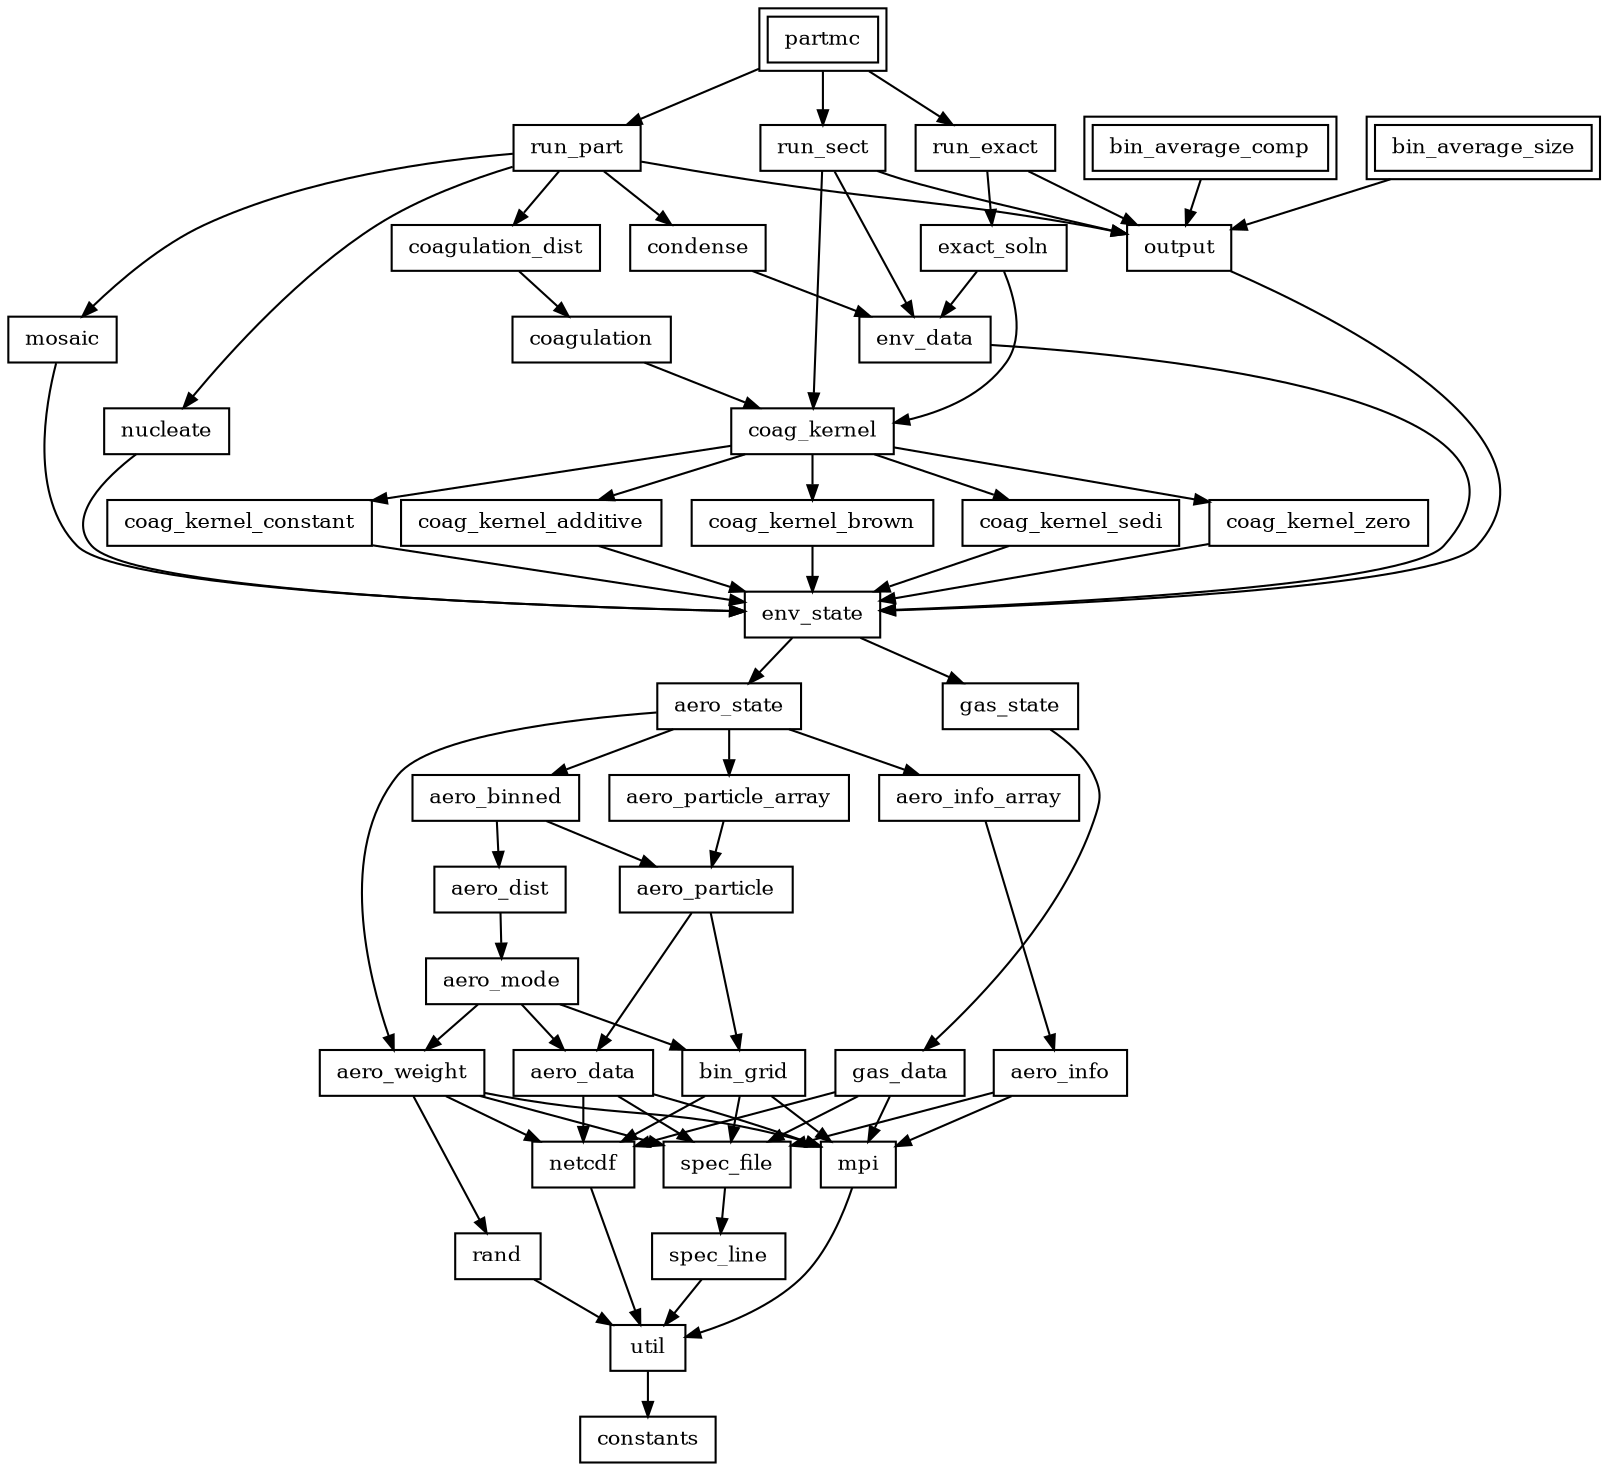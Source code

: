 digraph partmc_modules {
    rankdir = TB;
    node [fontsize = 10, height = 0.3, width = 0.5];
    graph [nodesep = 0.2, ranksep = 0.3];
    edge [arrowsize = 0.7];
    node [shape = box, peripheries = 1, href = "\ref aero_weight.f90"] aero_weight
    node [shape = box, peripheries = 1, href = "\ref coagulation_dist.f90"] coagulation_dist
    node [shape = box, peripheries = 1, href = "\ref rand.f90"] rand
    node [shape = box, peripheries = 1, href = "\ref coag_kernel.f90"] coag_kernel
    node [shape = box, peripheries = 1, href = "\ref coag_kernel_zero.f90"] coag_kernel_zero
    node [shape = box, peripheries = 1, href = "\ref coag_kernel_constant.f90"] coag_kernel_constant
    node [shape = box, peripheries = 1, href = "\ref netcdf.f90"] netcdf
    node [shape = box, peripheries = 1, href = "\ref nucleate.f90"] nucleate
    node [shape = box, peripheries = 1, href = "\ref bin_grid.f90"] bin_grid
    node [shape = box, peripheries = 1, href = "\ref aero_dist.f90"] aero_dist
    node [shape = box, peripheries = 1, href = "\ref aero_binned.f90"] aero_binned
    node [shape = box, peripheries = 1, href = "\ref exact_soln.f90"] exact_soln
    node [shape = box, peripheries = 2, href = "\ref partmc.f90"] partmc
    node [shape = box, peripheries = 1, href = "\ref spec_line.f90"] spec_line
    node [shape = box, peripheries = 1, href = "\ref run_sect.f90"] run_sect
    node [shape = box, peripheries = 1, href = "\ref spec_file.f90"] spec_file
    node [shape = box, peripheries = 1, href = "\ref condense.f90"] condense
    node [shape = box, peripheries = 2, href = "\ref bin_average_comp.f90"] bin_average_comp
    node [shape = box, peripheries = 1, href = "\ref mosaic.f90"] mosaic
    node [shape = box, peripheries = 1, href = "\ref coag_kernel_additive.f90"] coag_kernel_additive
    node [shape = box, peripheries = 1, href = "\ref run_exact.f90"] run_exact
    node [shape = box, peripheries = 1, href = "\ref coag_kernel_brown.f90"] coag_kernel_brown
    node [shape = box, peripheries = 1, href = "\ref gas_state.f90"] gas_state
    node [shape = box, peripheries = 1, href = "\ref aero_state.f90"] aero_state
    node [shape = box, peripheries = 1, href = "\ref aero_particle.f90"] aero_particle
    node [shape = box, peripheries = 1, href = "\ref mpi.f90"] mpi
    node [shape = box, peripheries = 1, href = "\ref aero_info_array.f90"] aero_info_array
    node [shape = box, peripheries = 1, href = "\ref env_data.f90"] env_data
    node [shape = box, peripheries = 1, href = "\ref aero_mode.f90"] aero_mode
    node [shape = box, peripheries = 1, href = "\ref gas_data.f90"] gas_data
    node [shape = box, peripheries = 1, href = "\ref aero_data.f90"] aero_data
    node [shape = box, peripheries = 1, href = "\ref constants.f90"] constants
    node [shape = box, peripheries = 2, href = "\ref bin_average_size.f90"] bin_average_size
    node [shape = box, peripheries = 1, href = "\ref run_part.f90"] run_part
    node [shape = box, peripheries = 1, href = "\ref util.f90"] util
    node [shape = box, peripheries = 1, href = "\ref coag_kernel_sedi.f90"] coag_kernel_sedi
    node [shape = box, peripheries = 1, href = "\ref aero_particle_array.f90"] aero_particle_array
    node [shape = box, peripheries = 1, href = "\ref coagulation.f90"] coagulation
    node [shape = box, peripheries = 1, href = "\ref env_state.f90"] env_state
    node [shape = box, peripheries = 1, href = "\ref output.f90"] output
    node [shape = box, peripheries = 1, href = "\ref aero_info.f90"] aero_info
    aero_weight -> rand
    aero_weight -> spec_file
    aero_weight -> mpi
    aero_weight -> netcdf
    coagulation_dist -> coagulation
    rand -> util
    coag_kernel -> coag_kernel_zero
    coag_kernel -> coag_kernel_sedi
    coag_kernel -> coag_kernel_constant
    coag_kernel -> coag_kernel_brown
    coag_kernel -> coag_kernel_additive
    coag_kernel_zero -> env_state
    coag_kernel_constant -> env_state
    netcdf -> util
    nucleate -> env_state
    bin_grid -> netcdf
    bin_grid -> spec_file
    bin_grid -> mpi
    aero_dist -> aero_mode
    aero_binned -> aero_particle
    aero_binned -> aero_dist
    exact_soln -> coag_kernel
    exact_soln -> env_data
    partmc -> run_exact
    partmc -> run_part
    partmc -> run_sect
    spec_line -> util
    run_sect -> coag_kernel
    run_sect -> env_data
    run_sect -> output
    spec_file -> spec_line
    condense -> env_data
    bin_average_comp -> output
    mosaic -> env_state
    coag_kernel_additive -> env_state
    run_exact -> output
    run_exact -> exact_soln
    coag_kernel_brown -> env_state
    gas_state -> gas_data
    aero_state -> aero_weight
    aero_state -> aero_info_array
    aero_state -> aero_particle_array
    aero_state -> aero_binned
    aero_particle -> bin_grid
    aero_particle -> aero_data
    mpi -> util
    aero_info_array -> aero_info
    env_data -> env_state
    aero_mode -> aero_weight
    aero_mode -> bin_grid
    aero_mode -> aero_data
    gas_data -> mpi
    gas_data -> netcdf
    gas_data -> spec_file
    aero_data -> mpi
    aero_data -> netcdf
    aero_data -> spec_file
    bin_average_size -> output
    run_part -> coagulation_dist
    run_part -> nucleate
    run_part -> mosaic
    run_part -> condense
    run_part -> output
    util -> constants
    coag_kernel_sedi -> env_state
    aero_particle_array -> aero_particle
    coagulation -> coag_kernel
    env_state -> gas_state
    env_state -> aero_state
    output -> env_state
    aero_info -> mpi
    aero_info -> spec_file
}
